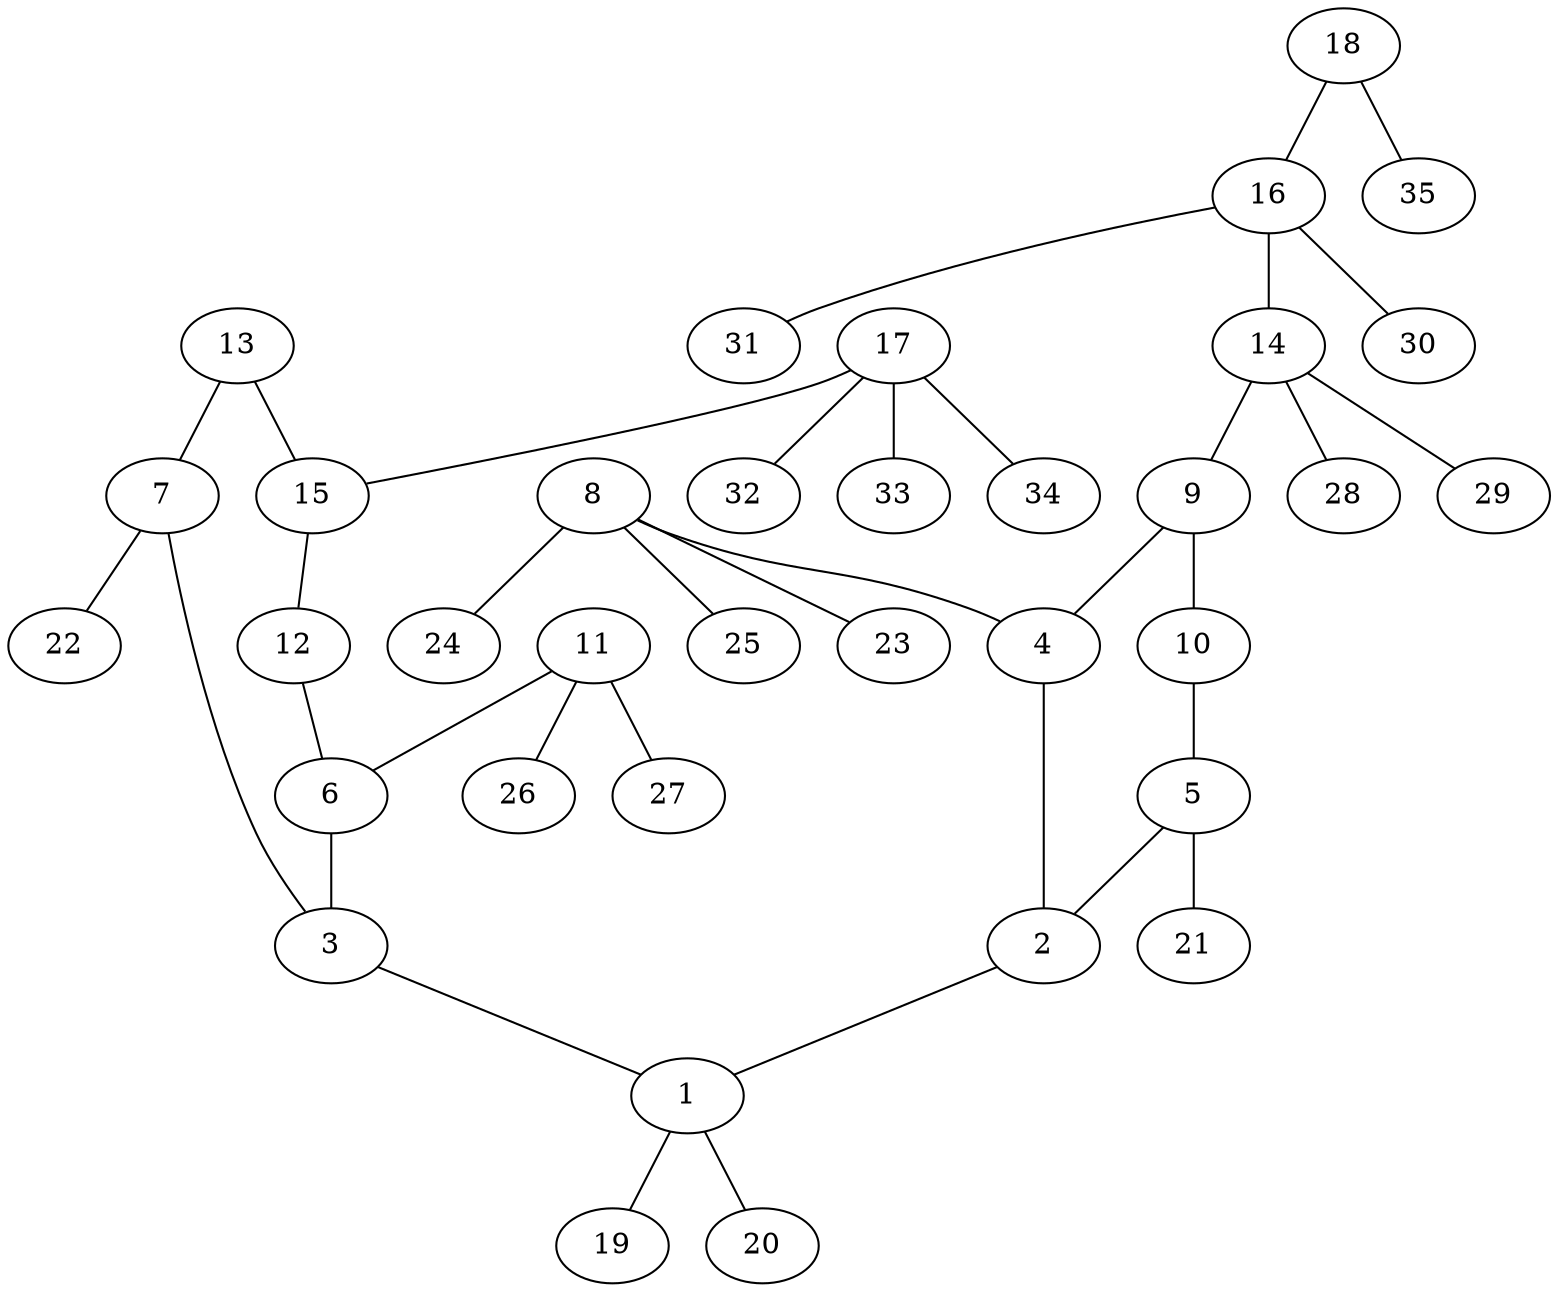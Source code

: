 graph molecule_4028 {
	1	 [chem=C];
	19	 [chem=H];
	1 -- 19	 [valence=1];
	20	 [chem=H];
	1 -- 20	 [valence=1];
	2	 [chem=N];
	2 -- 1	 [valence=1];
	3	 [chem=C];
	3 -- 1	 [valence=1];
	4	 [chem=C];
	4 -- 2	 [valence=1];
	5	 [chem=C];
	5 -- 2	 [valence=2];
	21	 [chem=H];
	5 -- 21	 [valence=1];
	6	 [chem=C];
	6 -- 3	 [valence=2];
	7	 [chem=C];
	7 -- 3	 [valence=1];
	22	 [chem=H];
	7 -- 22	 [valence=1];
	8	 [chem=C];
	8 -- 4	 [valence=1];
	23	 [chem=H];
	8 -- 23	 [valence=1];
	24	 [chem=H];
	8 -- 24	 [valence=1];
	25	 [chem=H];
	8 -- 25	 [valence=1];
	9	 [chem=C];
	9 -- 4	 [valence=2];
	10	 [chem=S];
	9 -- 10	 [valence=1];
	10 -- 5	 [valence=1];
	11	 [chem=N];
	11 -- 6	 [valence=1];
	26	 [chem=H];
	11 -- 26	 [valence=1];
	27	 [chem=H];
	11 -- 27	 [valence=1];
	12	 [chem=N];
	12 -- 6	 [valence=1];
	13	 [chem=N];
	13 -- 7	 [valence=2];
	15	 [chem=C];
	13 -- 15	 [valence=1];
	14	 [chem=C];
	14 -- 9	 [valence=1];
	28	 [chem=H];
	14 -- 28	 [valence=1];
	29	 [chem=H];
	14 -- 29	 [valence=1];
	15 -- 12	 [valence=2];
	16	 [chem=C];
	16 -- 14	 [valence=1];
	30	 [chem=H];
	16 -- 30	 [valence=1];
	31	 [chem=H];
	16 -- 31	 [valence=1];
	17	 [chem=C];
	17 -- 15	 [valence=1];
	32	 [chem=H];
	17 -- 32	 [valence=1];
	33	 [chem=H];
	17 -- 33	 [valence=1];
	34	 [chem=H];
	17 -- 34	 [valence=1];
	18	 [chem=O];
	18 -- 16	 [valence=1];
	35	 [chem=H];
	18 -- 35	 [valence=1];
}
